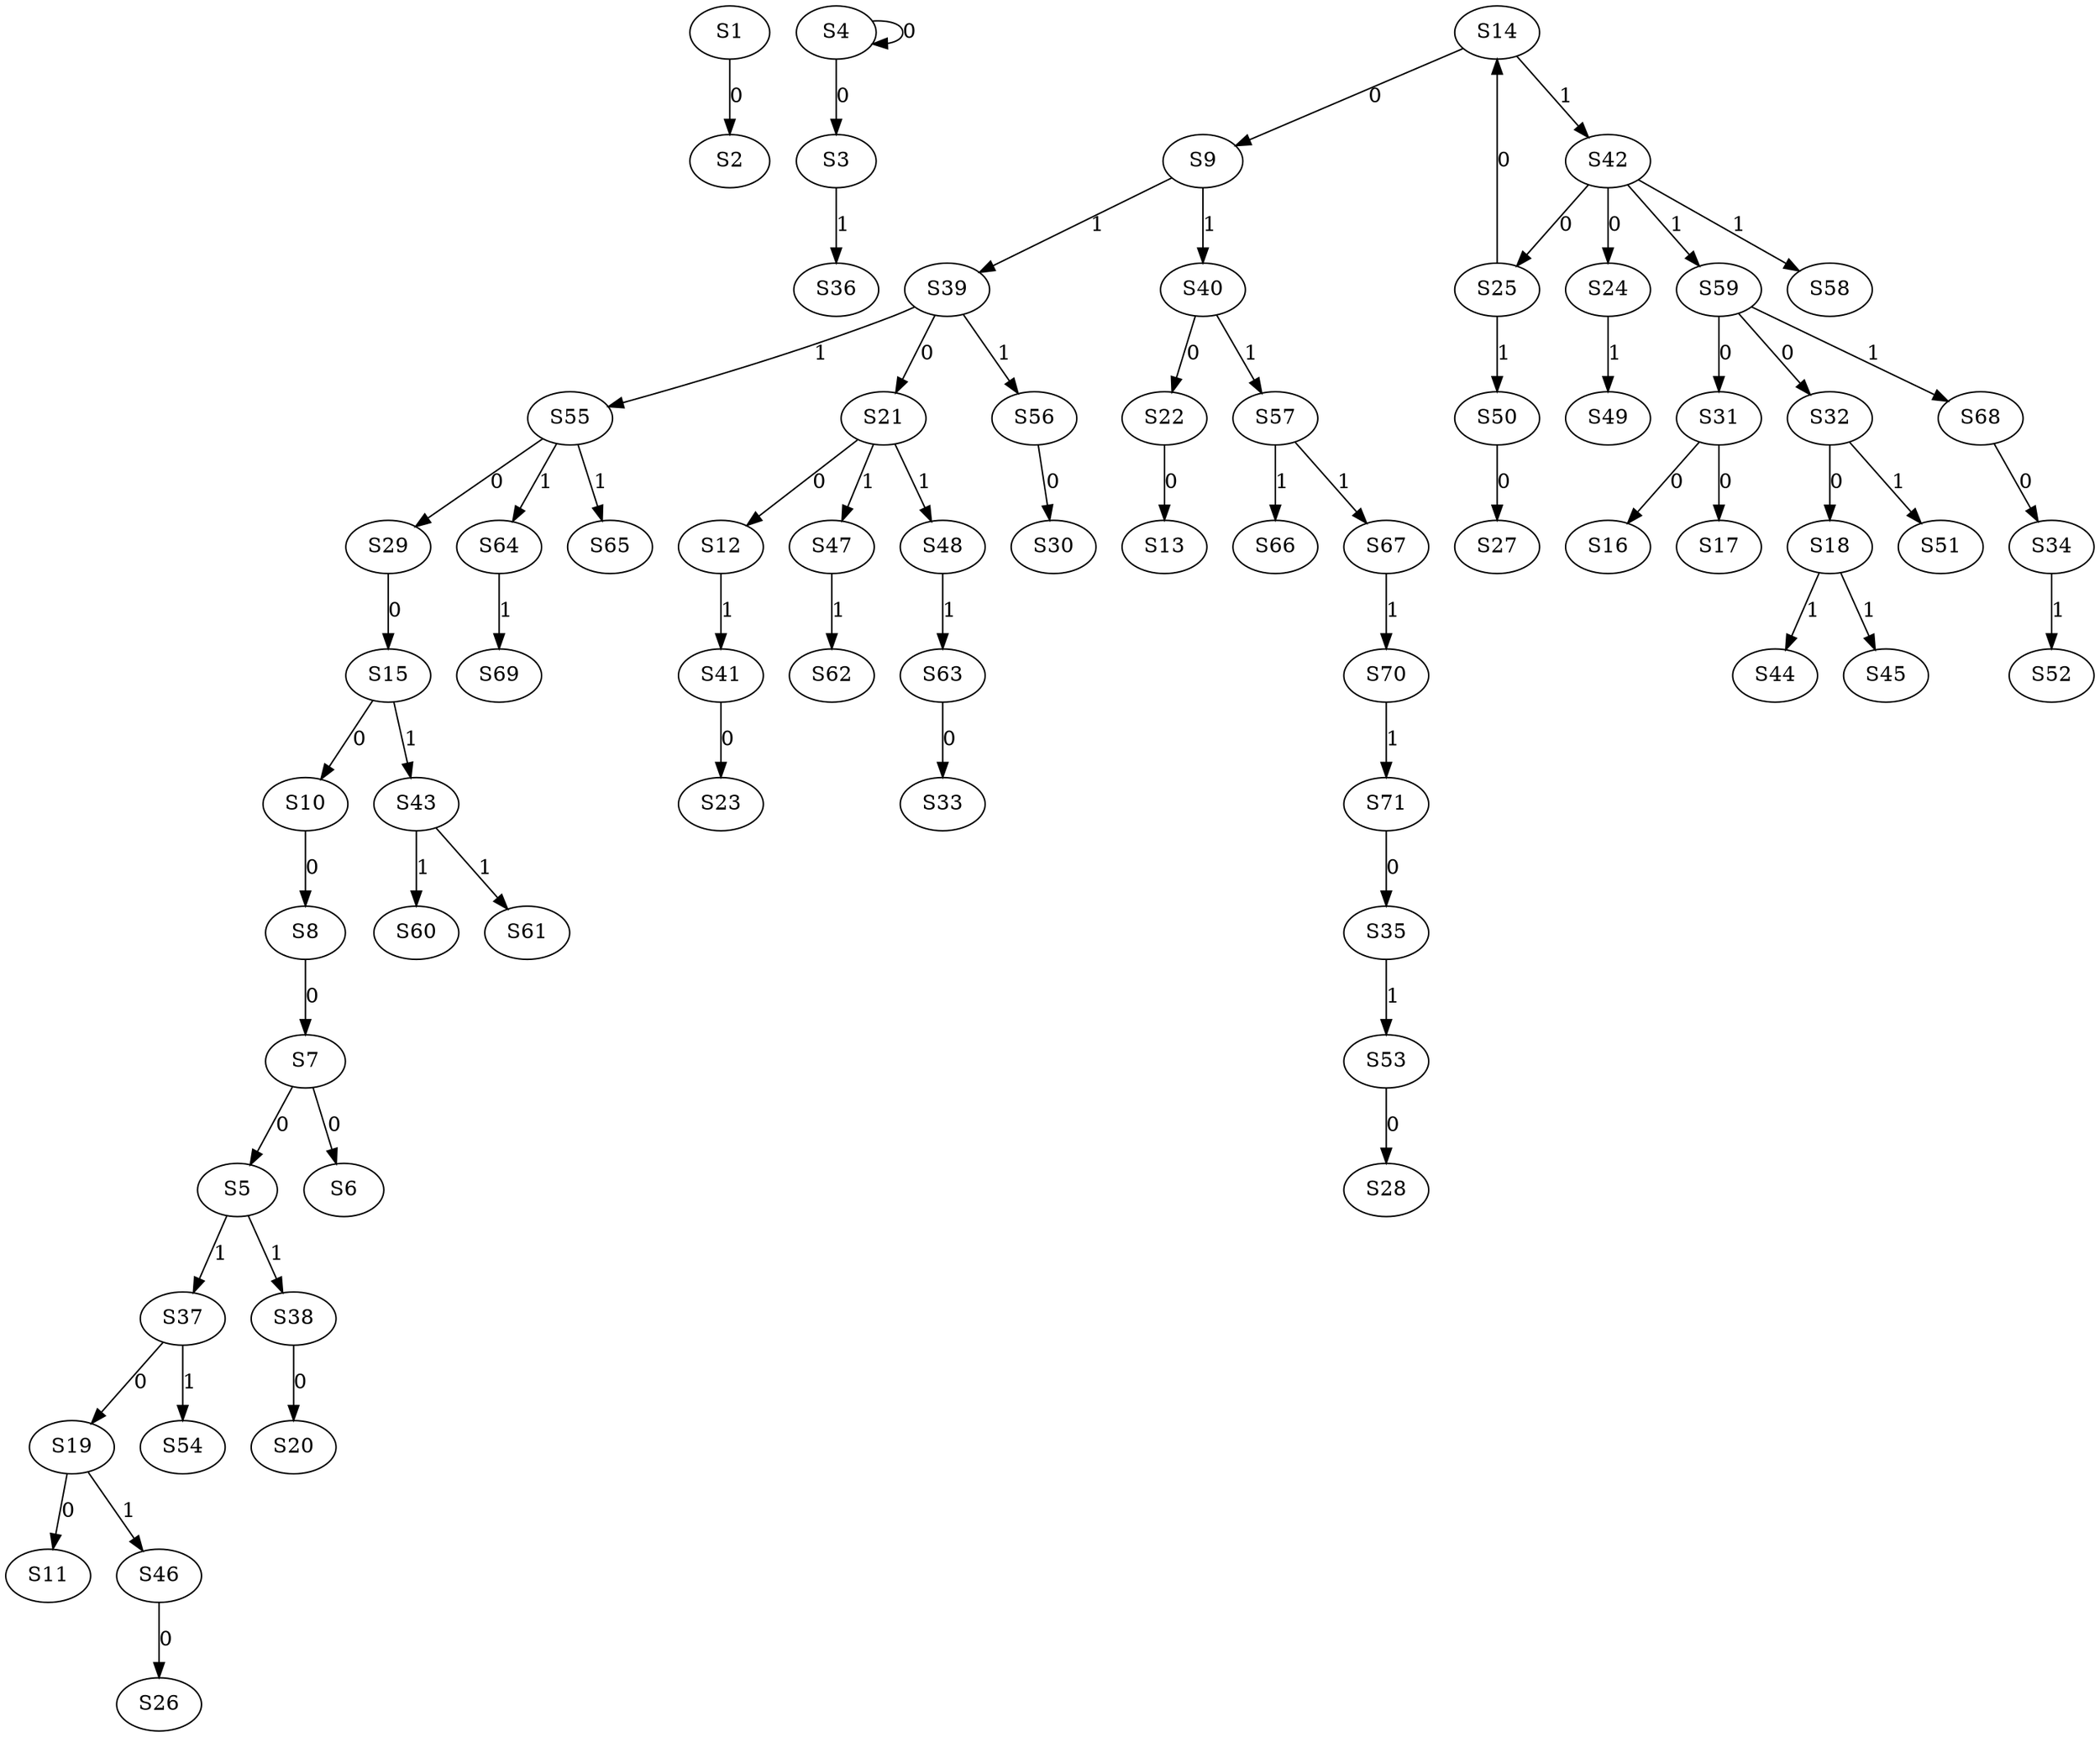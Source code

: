 strict digraph {
	S1 -> S2 [ label = 0 ];
	S4 -> S3 [ label = 0 ];
	S4 -> S4 [ label = 0 ];
	S7 -> S5 [ label = 0 ];
	S7 -> S6 [ label = 0 ];
	S8 -> S7 [ label = 0 ];
	S10 -> S8 [ label = 0 ];
	S14 -> S9 [ label = 0 ];
	S15 -> S10 [ label = 0 ];
	S19 -> S11 [ label = 0 ];
	S21 -> S12 [ label = 0 ];
	S22 -> S13 [ label = 0 ];
	S25 -> S14 [ label = 0 ];
	S29 -> S15 [ label = 0 ];
	S31 -> S16 [ label = 0 ];
	S31 -> S17 [ label = 0 ];
	S32 -> S18 [ label = 0 ];
	S37 -> S19 [ label = 0 ];
	S38 -> S20 [ label = 0 ];
	S39 -> S21 [ label = 0 ];
	S40 -> S22 [ label = 0 ];
	S41 -> S23 [ label = 0 ];
	S42 -> S24 [ label = 0 ];
	S42 -> S25 [ label = 0 ];
	S46 -> S26 [ label = 0 ];
	S50 -> S27 [ label = 0 ];
	S53 -> S28 [ label = 0 ];
	S55 -> S29 [ label = 0 ];
	S56 -> S30 [ label = 0 ];
	S59 -> S31 [ label = 0 ];
	S59 -> S32 [ label = 0 ];
	S63 -> S33 [ label = 0 ];
	S68 -> S34 [ label = 0 ];
	S71 -> S35 [ label = 0 ];
	S3 -> S36 [ label = 1 ];
	S5 -> S37 [ label = 1 ];
	S5 -> S38 [ label = 1 ];
	S9 -> S39 [ label = 1 ];
	S9 -> S40 [ label = 1 ];
	S12 -> S41 [ label = 1 ];
	S14 -> S42 [ label = 1 ];
	S15 -> S43 [ label = 1 ];
	S18 -> S44 [ label = 1 ];
	S18 -> S45 [ label = 1 ];
	S19 -> S46 [ label = 1 ];
	S21 -> S47 [ label = 1 ];
	S21 -> S48 [ label = 1 ];
	S24 -> S49 [ label = 1 ];
	S25 -> S50 [ label = 1 ];
	S32 -> S51 [ label = 1 ];
	S34 -> S52 [ label = 1 ];
	S35 -> S53 [ label = 1 ];
	S37 -> S54 [ label = 1 ];
	S39 -> S55 [ label = 1 ];
	S39 -> S56 [ label = 1 ];
	S40 -> S57 [ label = 1 ];
	S42 -> S58 [ label = 1 ];
	S42 -> S59 [ label = 1 ];
	S43 -> S60 [ label = 1 ];
	S43 -> S61 [ label = 1 ];
	S47 -> S62 [ label = 1 ];
	S48 -> S63 [ label = 1 ];
	S55 -> S64 [ label = 1 ];
	S55 -> S65 [ label = 1 ];
	S57 -> S66 [ label = 1 ];
	S57 -> S67 [ label = 1 ];
	S59 -> S68 [ label = 1 ];
	S64 -> S69 [ label = 1 ];
	S67 -> S70 [ label = 1 ];
	S70 -> S71 [ label = 1 ];
}